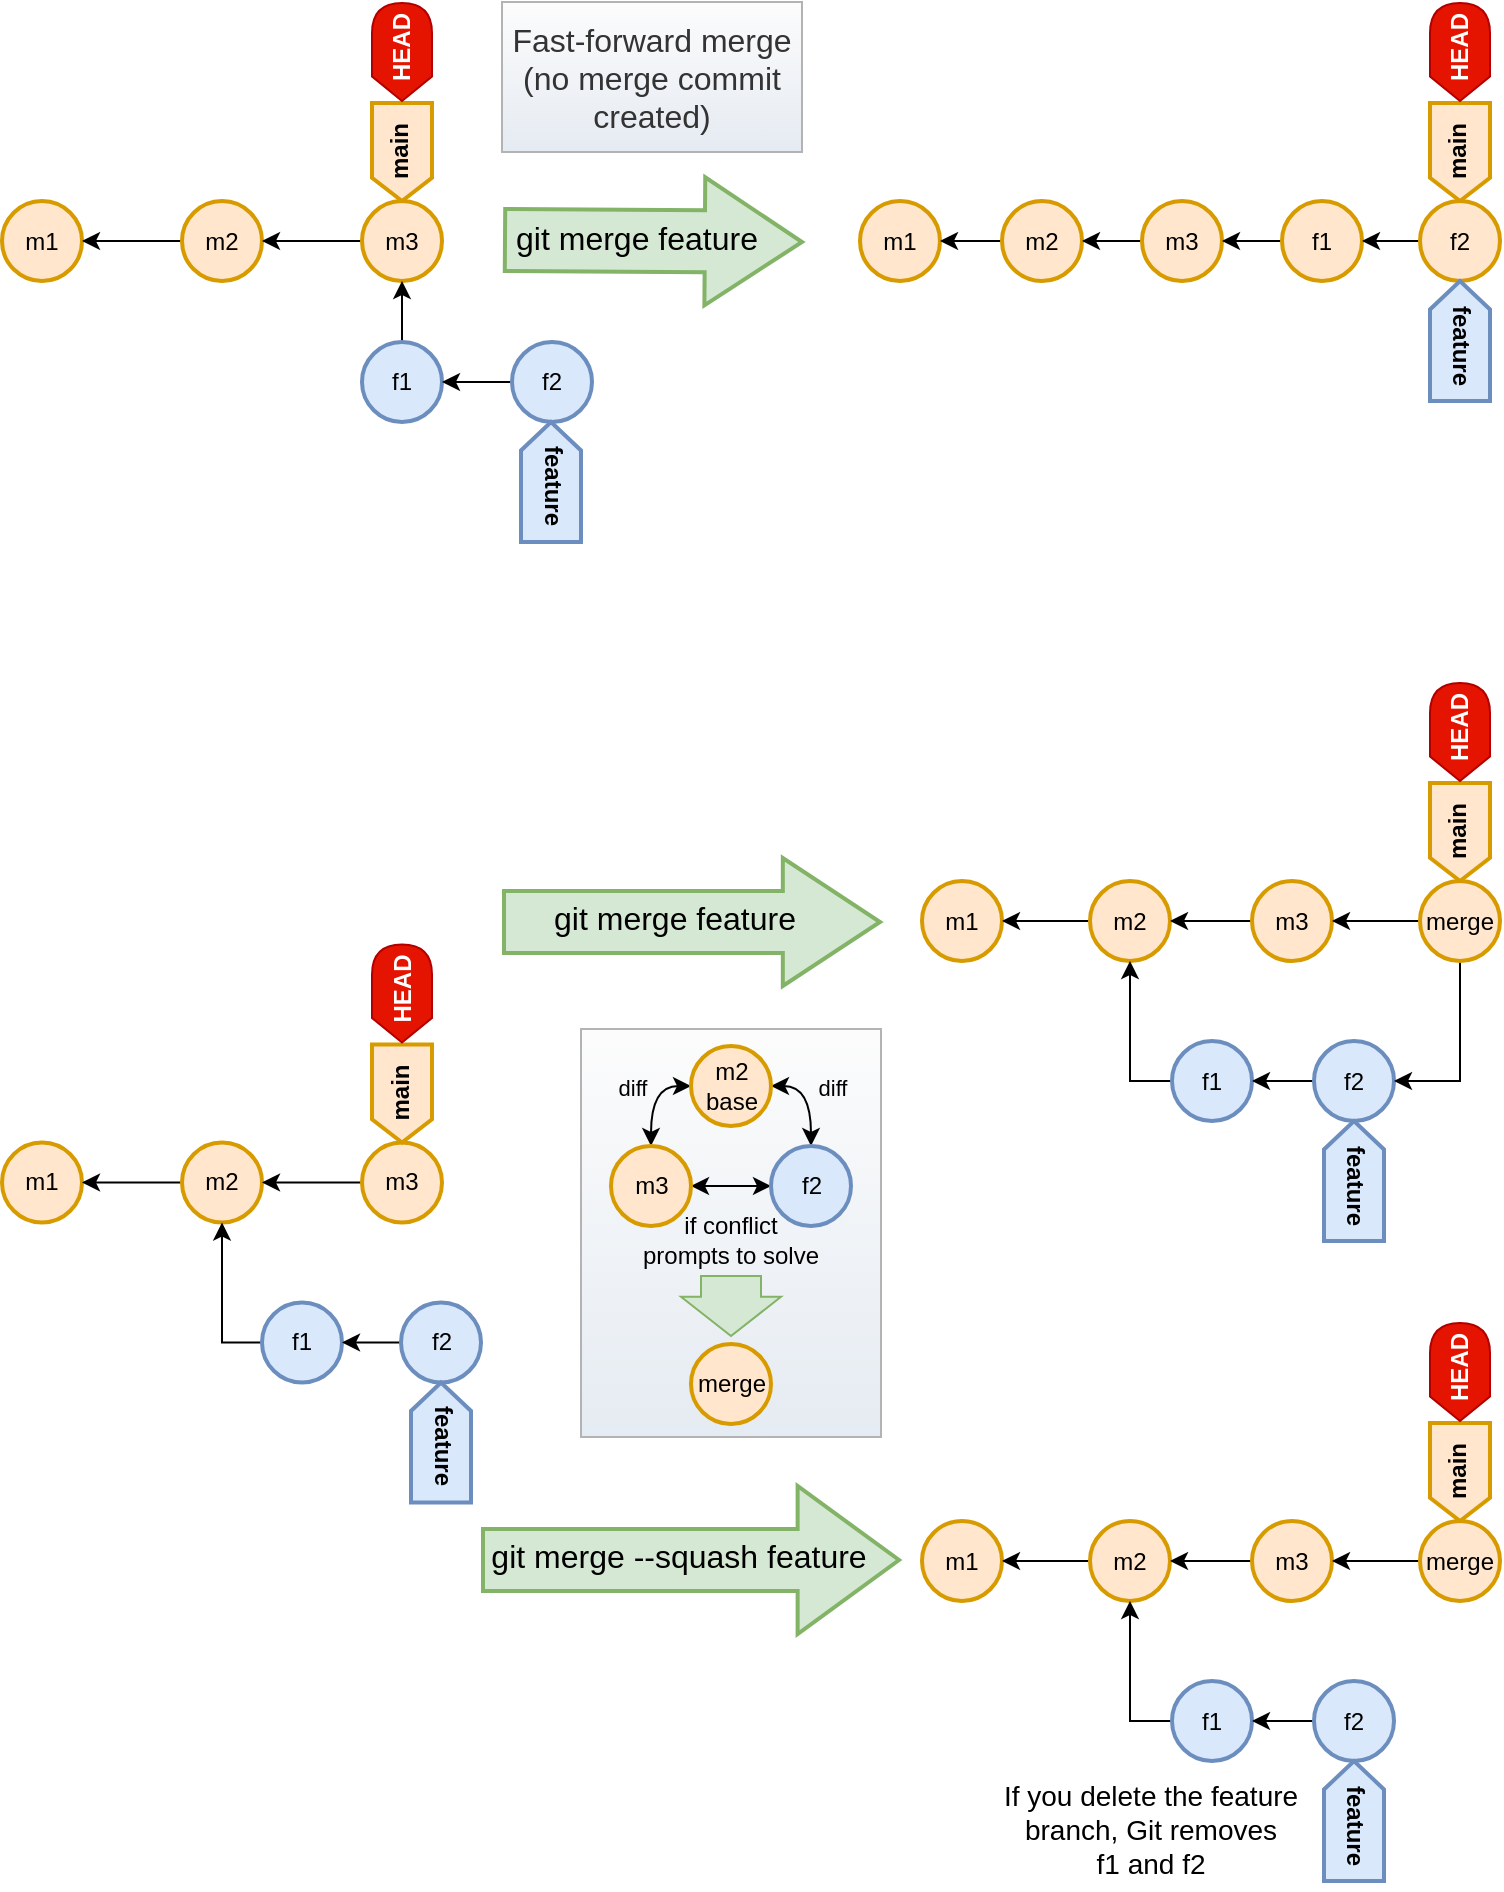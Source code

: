 <mxfile version="24.0.4" type="device">
  <diagram name="Page-1" id="JZyFMT-VHSWi0CG8pwOK">
    <mxGraphModel dx="1050" dy="629" grid="1" gridSize="10" guides="1" tooltips="1" connect="1" arrows="1" fold="1" page="1" pageScale="1" pageWidth="827" pageHeight="1169" math="0" shadow="0">
      <root>
        <mxCell id="0" />
        <mxCell id="1" parent="0" />
        <mxCell id="jMCXAbODcjZnHYOOHZwY-43" value="" style="rounded=0;whiteSpace=wrap;html=1;strokeWidth=1;fillColor=#FCFCFC;fontColor=#333333;strokeColor=#B3B3B3;fillStyle=auto;gradientColor=#E5EBF2;shadow=0;textShadow=0;glass=0;" parent="1" vertex="1">
          <mxGeometry x="329.5" y="613.5" width="150" height="204" as="geometry" />
        </mxCell>
        <mxCell id="yVfWyDV9i-Rg-60zBhBa-1" value="m1" style="ellipse;whiteSpace=wrap;html=1;aspect=fixed;fillColor=#ffe6cc;strokeColor=#d79b00;strokeWidth=2;" parent="1" vertex="1">
          <mxGeometry x="500" y="539.5" width="40" height="40" as="geometry" />
        </mxCell>
        <mxCell id="yVfWyDV9i-Rg-60zBhBa-6" style="edgeStyle=orthogonalEdgeStyle;rounded=0;orthogonalLoop=1;jettySize=auto;html=1;exitX=0;exitY=0.5;exitDx=0;exitDy=0;entryX=1;entryY=0.5;entryDx=0;entryDy=0;" parent="1" source="yVfWyDV9i-Rg-60zBhBa-2" target="yVfWyDV9i-Rg-60zBhBa-1" edge="1">
          <mxGeometry relative="1" as="geometry" />
        </mxCell>
        <mxCell id="yVfWyDV9i-Rg-60zBhBa-2" value="m2" style="ellipse;whiteSpace=wrap;html=1;aspect=fixed;fillColor=#ffe6cc;strokeColor=#d79b00;strokeWidth=2;" parent="1" vertex="1">
          <mxGeometry x="584" y="539.5" width="40" height="40" as="geometry" />
        </mxCell>
        <mxCell id="yVfWyDV9i-Rg-60zBhBa-8" style="edgeStyle=orthogonalEdgeStyle;rounded=0;orthogonalLoop=1;jettySize=auto;html=1;exitX=0;exitY=0.5;exitDx=0;exitDy=0;entryX=1;entryY=0.5;entryDx=0;entryDy=0;" parent="1" source="yVfWyDV9i-Rg-60zBhBa-3" target="yVfWyDV9i-Rg-60zBhBa-2" edge="1">
          <mxGeometry relative="1" as="geometry" />
        </mxCell>
        <mxCell id="yVfWyDV9i-Rg-60zBhBa-3" value="m3" style="ellipse;whiteSpace=wrap;html=1;aspect=fixed;fillColor=#ffe6cc;strokeColor=#d79b00;strokeWidth=2;" parent="1" vertex="1">
          <mxGeometry x="665" y="539.5" width="40" height="40" as="geometry" />
        </mxCell>
        <mxCell id="yVfWyDV9i-Rg-60zBhBa-7" style="edgeStyle=orthogonalEdgeStyle;rounded=0;orthogonalLoop=1;jettySize=auto;html=1;exitX=0;exitY=0.5;exitDx=0;exitDy=0;entryX=0.5;entryY=1;entryDx=0;entryDy=0;" parent="1" source="yVfWyDV9i-Rg-60zBhBa-4" target="yVfWyDV9i-Rg-60zBhBa-2" edge="1">
          <mxGeometry relative="1" as="geometry" />
        </mxCell>
        <mxCell id="yVfWyDV9i-Rg-60zBhBa-4" value="f1" style="ellipse;whiteSpace=wrap;html=1;aspect=fixed;fillColor=#dae8fc;strokeColor=#6c8ebf;strokeWidth=2;" parent="1" vertex="1">
          <mxGeometry x="625" y="619.5" width="40" height="40" as="geometry" />
        </mxCell>
        <mxCell id="yVfWyDV9i-Rg-60zBhBa-9" style="edgeStyle=orthogonalEdgeStyle;rounded=0;orthogonalLoop=1;jettySize=auto;html=1;exitX=0;exitY=0.5;exitDx=0;exitDy=0;entryX=1;entryY=0.5;entryDx=0;entryDy=0;" parent="1" source="yVfWyDV9i-Rg-60zBhBa-5" target="yVfWyDV9i-Rg-60zBhBa-4" edge="1">
          <mxGeometry relative="1" as="geometry" />
        </mxCell>
        <mxCell id="yVfWyDV9i-Rg-60zBhBa-5" value="f2" style="ellipse;whiteSpace=wrap;html=1;aspect=fixed;fillColor=#dae8fc;strokeColor=#6c8ebf;strokeWidth=2;" parent="1" vertex="1">
          <mxGeometry x="696" y="619.5" width="40" height="40" as="geometry" />
        </mxCell>
        <mxCell id="yVfWyDV9i-Rg-60zBhBa-13" style="edgeStyle=orthogonalEdgeStyle;rounded=0;orthogonalLoop=1;jettySize=auto;html=1;exitX=0.5;exitY=1;exitDx=0;exitDy=0;entryX=1;entryY=0.5;entryDx=0;entryDy=0;" parent="1" source="yVfWyDV9i-Rg-60zBhBa-10" target="yVfWyDV9i-Rg-60zBhBa-5" edge="1">
          <mxGeometry relative="1" as="geometry" />
        </mxCell>
        <mxCell id="yVfWyDV9i-Rg-60zBhBa-14" style="edgeStyle=orthogonalEdgeStyle;rounded=0;orthogonalLoop=1;jettySize=auto;html=1;exitX=0;exitY=0.5;exitDx=0;exitDy=0;entryX=1;entryY=0.5;entryDx=0;entryDy=0;" parent="1" source="yVfWyDV9i-Rg-60zBhBa-10" target="yVfWyDV9i-Rg-60zBhBa-3" edge="1">
          <mxGeometry relative="1" as="geometry" />
        </mxCell>
        <mxCell id="yVfWyDV9i-Rg-60zBhBa-10" value="merge" style="ellipse;whiteSpace=wrap;html=1;aspect=fixed;strokeColor=#d79b00;fillColor=#ffe6cc;strokeWidth=2;" parent="1" vertex="1">
          <mxGeometry x="749" y="539.5" width="40" height="40" as="geometry" />
        </mxCell>
        <mxCell id="yVfWyDV9i-Rg-60zBhBa-22" style="edgeStyle=orthogonalEdgeStyle;rounded=0;orthogonalLoop=1;jettySize=auto;html=1;exitX=1;exitY=0.5;exitDx=0;exitDy=0;entryX=0.5;entryY=0;entryDx=0;entryDy=0;curved=1;startArrow=classic;startFill=1;" parent="1" source="yVfWyDV9i-Rg-60zBhBa-16" target="yVfWyDV9i-Rg-60zBhBa-18" edge="1">
          <mxGeometry relative="1" as="geometry" />
        </mxCell>
        <mxCell id="yVfWyDV9i-Rg-60zBhBa-23" value="diff" style="edgeLabel;html=1;align=center;verticalAlign=middle;resizable=0;points=[];labelBackgroundColor=none;" parent="yVfWyDV9i-Rg-60zBhBa-22" vertex="1" connectable="0">
          <mxGeometry x="-0.064" y="-1" relative="1" as="geometry">
            <mxPoint x="11" y="-3" as="offset" />
          </mxGeometry>
        </mxCell>
        <mxCell id="yVfWyDV9i-Rg-60zBhBa-36" style="edgeStyle=orthogonalEdgeStyle;curved=1;rounded=0;orthogonalLoop=1;jettySize=auto;html=1;exitX=0;exitY=0.5;exitDx=0;exitDy=0;entryX=0.5;entryY=0;entryDx=0;entryDy=0;startArrow=classic;startFill=1;" parent="1" source="yVfWyDV9i-Rg-60zBhBa-16" target="yVfWyDV9i-Rg-60zBhBa-17" edge="1">
          <mxGeometry relative="1" as="geometry" />
        </mxCell>
        <mxCell id="yVfWyDV9i-Rg-60zBhBa-38" value="diff" style="edgeLabel;html=1;align=center;verticalAlign=middle;resizable=0;points=[];labelBackgroundColor=none;" parent="yVfWyDV9i-Rg-60zBhBa-36" vertex="1" connectable="0">
          <mxGeometry x="0.216" y="2" relative="1" as="geometry">
            <mxPoint x="-12" y="-10" as="offset" />
          </mxGeometry>
        </mxCell>
        <mxCell id="yVfWyDV9i-Rg-60zBhBa-16" value="m2&lt;div&gt;base&lt;/div&gt;" style="ellipse;whiteSpace=wrap;html=1;aspect=fixed;fillColor=#ffe6cc;strokeColor=#d79b00;strokeWidth=2;" parent="1" vertex="1">
          <mxGeometry x="384.5" y="622" width="40" height="40" as="geometry" />
        </mxCell>
        <mxCell id="yVfWyDV9i-Rg-60zBhBa-40" style="edgeStyle=orthogonalEdgeStyle;curved=1;rounded=0;orthogonalLoop=1;jettySize=auto;html=1;exitX=1;exitY=0.5;exitDx=0;exitDy=0;entryX=0;entryY=0.5;entryDx=0;entryDy=0;startArrow=classic;startFill=1;" parent="1" source="yVfWyDV9i-Rg-60zBhBa-17" target="yVfWyDV9i-Rg-60zBhBa-18" edge="1">
          <mxGeometry relative="1" as="geometry" />
        </mxCell>
        <mxCell id="yVfWyDV9i-Rg-60zBhBa-17" value="m3" style="ellipse;whiteSpace=wrap;html=1;aspect=fixed;fillColor=#ffe6cc;strokeColor=#d79b00;strokeWidth=2;" parent="1" vertex="1">
          <mxGeometry x="344.5" y="672" width="40" height="40" as="geometry" />
        </mxCell>
        <mxCell id="yVfWyDV9i-Rg-60zBhBa-18" value="f2" style="ellipse;whiteSpace=wrap;html=1;aspect=fixed;fillColor=#dae8fc;strokeColor=#6c8ebf;strokeWidth=2;" parent="1" vertex="1">
          <mxGeometry x="424.5" y="672" width="40" height="40" as="geometry" />
        </mxCell>
        <mxCell id="ZeTDhqO3Pv79P5UGSq5c-22" value="m1" style="ellipse;whiteSpace=wrap;html=1;aspect=fixed;fillColor=#ffe6cc;strokeColor=#d79b00;strokeWidth=2;" parent="1" vertex="1">
          <mxGeometry x="40" y="670.25" width="40" height="40" as="geometry" />
        </mxCell>
        <mxCell id="ZeTDhqO3Pv79P5UGSq5c-23" style="edgeStyle=orthogonalEdgeStyle;rounded=0;orthogonalLoop=1;jettySize=auto;html=1;exitX=0;exitY=0.5;exitDx=0;exitDy=0;entryX=1;entryY=0.5;entryDx=0;entryDy=0;" parent="1" source="ZeTDhqO3Pv79P5UGSq5c-24" target="ZeTDhqO3Pv79P5UGSq5c-22" edge="1">
          <mxGeometry relative="1" as="geometry" />
        </mxCell>
        <mxCell id="ZeTDhqO3Pv79P5UGSq5c-24" value="m2" style="ellipse;whiteSpace=wrap;html=1;aspect=fixed;fillColor=#ffe6cc;strokeColor=#d79b00;strokeWidth=2;" parent="1" vertex="1">
          <mxGeometry x="130" y="670.25" width="40" height="40" as="geometry" />
        </mxCell>
        <mxCell id="ZeTDhqO3Pv79P5UGSq5c-25" style="edgeStyle=orthogonalEdgeStyle;rounded=0;orthogonalLoop=1;jettySize=auto;html=1;exitX=0;exitY=0.5;exitDx=0;exitDy=0;entryX=1;entryY=0.5;entryDx=0;entryDy=0;" parent="1" source="ZeTDhqO3Pv79P5UGSq5c-26" target="ZeTDhqO3Pv79P5UGSq5c-24" edge="1">
          <mxGeometry relative="1" as="geometry" />
        </mxCell>
        <mxCell id="ZeTDhqO3Pv79P5UGSq5c-26" value="m3" style="ellipse;whiteSpace=wrap;html=1;aspect=fixed;fillColor=#ffe6cc;strokeColor=#d79b00;strokeWidth=2;" parent="1" vertex="1">
          <mxGeometry x="220" y="670.25" width="40" height="40" as="geometry" />
        </mxCell>
        <mxCell id="ZeTDhqO3Pv79P5UGSq5c-27" style="edgeStyle=orthogonalEdgeStyle;rounded=0;orthogonalLoop=1;jettySize=auto;html=1;exitX=0;exitY=0.5;exitDx=0;exitDy=0;entryX=0.5;entryY=1;entryDx=0;entryDy=0;" parent="1" source="ZeTDhqO3Pv79P5UGSq5c-28" target="ZeTDhqO3Pv79P5UGSq5c-24" edge="1">
          <mxGeometry relative="1" as="geometry" />
        </mxCell>
        <mxCell id="ZeTDhqO3Pv79P5UGSq5c-28" value="f1" style="ellipse;whiteSpace=wrap;html=1;aspect=fixed;fillColor=#dae8fc;strokeColor=#6c8ebf;strokeWidth=2;" parent="1" vertex="1">
          <mxGeometry x="170" y="750.25" width="40" height="40" as="geometry" />
        </mxCell>
        <mxCell id="ZeTDhqO3Pv79P5UGSq5c-29" style="edgeStyle=orthogonalEdgeStyle;rounded=0;orthogonalLoop=1;jettySize=auto;html=1;exitX=0;exitY=0.5;exitDx=0;exitDy=0;entryX=1;entryY=0.5;entryDx=0;entryDy=0;" parent="1" source="ZeTDhqO3Pv79P5UGSq5c-30" target="ZeTDhqO3Pv79P5UGSq5c-28" edge="1">
          <mxGeometry relative="1" as="geometry" />
        </mxCell>
        <mxCell id="ZeTDhqO3Pv79P5UGSq5c-30" value="f2" style="ellipse;whiteSpace=wrap;html=1;aspect=fixed;fillColor=#dae8fc;strokeColor=#6c8ebf;strokeWidth=2;" parent="1" vertex="1">
          <mxGeometry x="239.5" y="750.25" width="40" height="40" as="geometry" />
        </mxCell>
        <mxCell id="ZeTDhqO3Pv79P5UGSq5c-31" value="main" style="shape=offPageConnector;whiteSpace=wrap;html=1;rotation=0;size=0.237;labelPosition=center;verticalLabelPosition=middle;align=center;verticalAlign=middle;textDirection=ltr;horizontal=0;strokeWidth=2;fontStyle=1;fillColor=#ffe6cc;strokeColor=#d79b00;spacingBottom=2;" parent="1" vertex="1">
          <mxGeometry x="225" y="621.25" width="30" height="49" as="geometry" />
        </mxCell>
        <mxCell id="ZeTDhqO3Pv79P5UGSq5c-56" value="merge" style="ellipse;whiteSpace=wrap;html=1;aspect=fixed;fillColor=#ffe6cc;strokeColor=#d79b00;strokeWidth=2;" parent="1" vertex="1">
          <mxGeometry x="384.5" y="771" width="40" height="40" as="geometry" />
        </mxCell>
        <mxCell id="ZeTDhqO3Pv79P5UGSq5c-61" value="" style="html=1;shadow=0;dashed=0;align=center;verticalAlign=middle;shape=mxgraph.arrows2.arrow;dy=0.4;dx=19.6;direction=south;notch=0;fillColor=#d5e8d4;strokeColor=#82b366;" parent="1" vertex="1">
          <mxGeometry x="379.5" y="737" width="50" height="30" as="geometry" />
        </mxCell>
        <mxCell id="3g_OFwCCYuVG5x8YzF48-2" value="HEAD" style="shape=display;whiteSpace=wrap;html=1;fillColor=#e51400;fontColor=#ffffff;strokeColor=#B20000;fontStyle=1;spacingLeft=4;rotation=-90;" parent="1" vertex="1">
          <mxGeometry x="215.5" y="580.75" width="49" height="30" as="geometry" />
        </mxCell>
        <mxCell id="3g_OFwCCYuVG5x8YzF48-3" value="if conflict&lt;div&gt;prompts to solve&lt;/div&gt;" style="text;html=1;align=center;verticalAlign=middle;resizable=0;points=[];autosize=1;strokeColor=none;fillColor=none;" parent="1" vertex="1">
          <mxGeometry x="348.5" y="699" width="110" height="40" as="geometry" />
        </mxCell>
        <mxCell id="jMCXAbODcjZnHYOOHZwY-4" value="" style="shape=flexArrow;endArrow=classic;html=1;rounded=0;endWidth=31;endSize=15.53;width=30;fillColor=#d5e8d4;strokeColor=#82b366;strokeWidth=2;" parent="1" edge="1">
          <mxGeometry width="50" height="50" relative="1" as="geometry">
            <mxPoint x="290" y="560" as="sourcePoint" />
            <mxPoint x="480" y="560" as="targetPoint" />
          </mxGeometry>
        </mxCell>
        <mxCell id="jMCXAbODcjZnHYOOHZwY-7" value="git merge feature" style="edgeLabel;html=1;align=center;verticalAlign=middle;resizable=0;points=[];fontSize=16;labelBackgroundColor=none;" parent="jMCXAbODcjZnHYOOHZwY-4" vertex="1" connectable="0">
          <mxGeometry x="0.522" y="2" relative="1" as="geometry">
            <mxPoint x="-59" as="offset" />
          </mxGeometry>
        </mxCell>
        <mxCell id="jMCXAbODcjZnHYOOHZwY-8" value="main" style="shape=offPageConnector;whiteSpace=wrap;html=1;rotation=0;size=0.237;labelPosition=center;verticalLabelPosition=middle;align=center;verticalAlign=middle;textDirection=ltr;horizontal=0;strokeWidth=2;fontStyle=1;fillColor=#ffe6cc;strokeColor=#d79b00;spacingBottom=2;" parent="1" vertex="1">
          <mxGeometry x="754" y="490.5" width="30" height="49" as="geometry" />
        </mxCell>
        <mxCell id="jMCXAbODcjZnHYOOHZwY-9" value="HEAD" style="shape=display;whiteSpace=wrap;html=1;fillColor=#e51400;fontColor=#ffffff;strokeColor=#B20000;fontStyle=1;spacingLeft=4;rotation=-90;" parent="1" vertex="1">
          <mxGeometry x="744.5" y="450" width="49" height="30" as="geometry" />
        </mxCell>
        <mxCell id="jMCXAbODcjZnHYOOHZwY-11" value="" style="shape=flexArrow;endArrow=classic;html=1;rounded=0;endWidth=41;endSize=16.23;width=30;fillColor=#d5e8d4;strokeColor=#82b366;strokeWidth=2;" parent="1" edge="1">
          <mxGeometry width="50" height="50" relative="1" as="geometry">
            <mxPoint x="279.5" y="879" as="sourcePoint" />
            <mxPoint x="489.5" y="879" as="targetPoint" />
          </mxGeometry>
        </mxCell>
        <mxCell id="jMCXAbODcjZnHYOOHZwY-12" value="git merge --squash feature" style="edgeLabel;html=1;align=center;verticalAlign=middle;resizable=0;points=[];fontSize=16;labelBackgroundColor=none;" parent="jMCXAbODcjZnHYOOHZwY-11" vertex="1" connectable="0">
          <mxGeometry x="0.522" y="2" relative="1" as="geometry">
            <mxPoint x="-62" as="offset" />
          </mxGeometry>
        </mxCell>
        <mxCell id="jMCXAbODcjZnHYOOHZwY-13" value="m1" style="ellipse;whiteSpace=wrap;html=1;aspect=fixed;fillColor=#ffe6cc;strokeColor=#d79b00;strokeWidth=2;" parent="1" vertex="1">
          <mxGeometry x="500" y="859.5" width="40" height="40" as="geometry" />
        </mxCell>
        <mxCell id="jMCXAbODcjZnHYOOHZwY-14" style="edgeStyle=orthogonalEdgeStyle;rounded=0;orthogonalLoop=1;jettySize=auto;html=1;exitX=0;exitY=0.5;exitDx=0;exitDy=0;entryX=1;entryY=0.5;entryDx=0;entryDy=0;" parent="1" source="jMCXAbODcjZnHYOOHZwY-15" target="jMCXAbODcjZnHYOOHZwY-13" edge="1">
          <mxGeometry relative="1" as="geometry" />
        </mxCell>
        <mxCell id="jMCXAbODcjZnHYOOHZwY-15" value="m2" style="ellipse;whiteSpace=wrap;html=1;aspect=fixed;fillColor=#ffe6cc;strokeColor=#d79b00;strokeWidth=2;" parent="1" vertex="1">
          <mxGeometry x="584" y="859.5" width="40" height="40" as="geometry" />
        </mxCell>
        <mxCell id="jMCXAbODcjZnHYOOHZwY-16" style="edgeStyle=orthogonalEdgeStyle;rounded=0;orthogonalLoop=1;jettySize=auto;html=1;exitX=0;exitY=0.5;exitDx=0;exitDy=0;entryX=1;entryY=0.5;entryDx=0;entryDy=0;" parent="1" source="jMCXAbODcjZnHYOOHZwY-17" target="jMCXAbODcjZnHYOOHZwY-15" edge="1">
          <mxGeometry relative="1" as="geometry" />
        </mxCell>
        <mxCell id="jMCXAbODcjZnHYOOHZwY-17" value="m3" style="ellipse;whiteSpace=wrap;html=1;aspect=fixed;fillColor=#ffe6cc;strokeColor=#d79b00;strokeWidth=2;" parent="1" vertex="1">
          <mxGeometry x="665" y="859.5" width="40" height="40" as="geometry" />
        </mxCell>
        <mxCell id="jMCXAbODcjZnHYOOHZwY-18" style="edgeStyle=orthogonalEdgeStyle;rounded=0;orthogonalLoop=1;jettySize=auto;html=1;exitX=0;exitY=0.5;exitDx=0;exitDy=0;entryX=0.5;entryY=1;entryDx=0;entryDy=0;" parent="1" source="jMCXAbODcjZnHYOOHZwY-19" target="jMCXAbODcjZnHYOOHZwY-15" edge="1">
          <mxGeometry relative="1" as="geometry" />
        </mxCell>
        <mxCell id="jMCXAbODcjZnHYOOHZwY-19" value="f1" style="ellipse;whiteSpace=wrap;html=1;aspect=fixed;fillColor=#dae8fc;strokeColor=#6c8ebf;strokeWidth=2;" parent="1" vertex="1">
          <mxGeometry x="625" y="939.5" width="40" height="40" as="geometry" />
        </mxCell>
        <mxCell id="jMCXAbODcjZnHYOOHZwY-20" style="edgeStyle=orthogonalEdgeStyle;rounded=0;orthogonalLoop=1;jettySize=auto;html=1;exitX=0;exitY=0.5;exitDx=0;exitDy=0;entryX=1;entryY=0.5;entryDx=0;entryDy=0;" parent="1" source="jMCXAbODcjZnHYOOHZwY-21" target="jMCXAbODcjZnHYOOHZwY-19" edge="1">
          <mxGeometry relative="1" as="geometry" />
        </mxCell>
        <mxCell id="jMCXAbODcjZnHYOOHZwY-21" value="f2" style="ellipse;whiteSpace=wrap;html=1;aspect=fixed;fillColor=#dae8fc;strokeColor=#6c8ebf;strokeWidth=2;" parent="1" vertex="1">
          <mxGeometry x="696" y="939.5" width="40" height="40" as="geometry" />
        </mxCell>
        <mxCell id="jMCXAbODcjZnHYOOHZwY-23" style="edgeStyle=orthogonalEdgeStyle;rounded=0;orthogonalLoop=1;jettySize=auto;html=1;exitX=0;exitY=0.5;exitDx=0;exitDy=0;entryX=1;entryY=0.5;entryDx=0;entryDy=0;" parent="1" source="jMCXAbODcjZnHYOOHZwY-24" target="jMCXAbODcjZnHYOOHZwY-17" edge="1">
          <mxGeometry relative="1" as="geometry" />
        </mxCell>
        <mxCell id="jMCXAbODcjZnHYOOHZwY-24" value="merge" style="ellipse;whiteSpace=wrap;html=1;aspect=fixed;strokeColor=#d79b00;fillColor=#ffe6cc;strokeWidth=2;" parent="1" vertex="1">
          <mxGeometry x="749" y="859.5" width="40" height="40" as="geometry" />
        </mxCell>
        <mxCell id="jMCXAbODcjZnHYOOHZwY-40" value="main" style="shape=offPageConnector;whiteSpace=wrap;html=1;rotation=0;size=0.237;labelPosition=center;verticalLabelPosition=middle;align=center;verticalAlign=middle;textDirection=ltr;horizontal=0;strokeWidth=2;fontStyle=1;fillColor=#ffe6cc;strokeColor=#d79b00;spacingBottom=2;" parent="1" vertex="1">
          <mxGeometry x="754" y="810.5" width="30" height="49" as="geometry" />
        </mxCell>
        <mxCell id="jMCXAbODcjZnHYOOHZwY-41" value="HEAD" style="shape=display;whiteSpace=wrap;html=1;fillColor=#e51400;fontColor=#ffffff;strokeColor=#B20000;fontStyle=1;spacingLeft=4;rotation=-90;" parent="1" vertex="1">
          <mxGeometry x="744.5" y="770" width="49" height="30" as="geometry" />
        </mxCell>
        <mxCell id="jMCXAbODcjZnHYOOHZwY-44" value="m1" style="ellipse;whiteSpace=wrap;html=1;aspect=fixed;fillColor=#ffe6cc;strokeColor=#d79b00;strokeWidth=2;" parent="1" vertex="1">
          <mxGeometry x="40" y="199.5" width="40" height="40" as="geometry" />
        </mxCell>
        <mxCell id="jMCXAbODcjZnHYOOHZwY-45" style="edgeStyle=orthogonalEdgeStyle;rounded=0;orthogonalLoop=1;jettySize=auto;html=1;exitX=0;exitY=0.5;exitDx=0;exitDy=0;entryX=1;entryY=0.5;entryDx=0;entryDy=0;" parent="1" source="jMCXAbODcjZnHYOOHZwY-46" target="jMCXAbODcjZnHYOOHZwY-44" edge="1">
          <mxGeometry relative="1" as="geometry" />
        </mxCell>
        <mxCell id="jMCXAbODcjZnHYOOHZwY-46" value="m2" style="ellipse;whiteSpace=wrap;html=1;aspect=fixed;fillColor=#ffe6cc;strokeColor=#d79b00;strokeWidth=2;" parent="1" vertex="1">
          <mxGeometry x="130" y="199.5" width="40" height="40" as="geometry" />
        </mxCell>
        <mxCell id="jMCXAbODcjZnHYOOHZwY-47" style="edgeStyle=orthogonalEdgeStyle;rounded=0;orthogonalLoop=1;jettySize=auto;html=1;exitX=0;exitY=0.5;exitDx=0;exitDy=0;entryX=1;entryY=0.5;entryDx=0;entryDy=0;" parent="1" source="jMCXAbODcjZnHYOOHZwY-48" target="jMCXAbODcjZnHYOOHZwY-46" edge="1">
          <mxGeometry relative="1" as="geometry" />
        </mxCell>
        <mxCell id="jMCXAbODcjZnHYOOHZwY-48" value="m3" style="ellipse;whiteSpace=wrap;html=1;aspect=fixed;fillColor=#ffe6cc;strokeColor=#d79b00;strokeWidth=2;" parent="1" vertex="1">
          <mxGeometry x="220" y="199.5" width="40" height="40" as="geometry" />
        </mxCell>
        <mxCell id="jMCXAbODcjZnHYOOHZwY-59" style="edgeStyle=orthogonalEdgeStyle;rounded=0;orthogonalLoop=1;jettySize=auto;html=1;exitX=0.5;exitY=0;exitDx=0;exitDy=0;entryX=0.5;entryY=1;entryDx=0;entryDy=0;" parent="1" source="jMCXAbODcjZnHYOOHZwY-50" target="jMCXAbODcjZnHYOOHZwY-48" edge="1">
          <mxGeometry relative="1" as="geometry" />
        </mxCell>
        <mxCell id="jMCXAbODcjZnHYOOHZwY-50" value="f1" style="ellipse;whiteSpace=wrap;html=1;aspect=fixed;fillColor=#dae8fc;strokeColor=#6c8ebf;strokeWidth=2;" parent="1" vertex="1">
          <mxGeometry x="220" y="270" width="40" height="40" as="geometry" />
        </mxCell>
        <mxCell id="jMCXAbODcjZnHYOOHZwY-51" style="edgeStyle=orthogonalEdgeStyle;rounded=0;orthogonalLoop=1;jettySize=auto;html=1;exitX=0;exitY=0.5;exitDx=0;exitDy=0;entryX=1;entryY=0.5;entryDx=0;entryDy=0;" parent="1" source="jMCXAbODcjZnHYOOHZwY-52" target="jMCXAbODcjZnHYOOHZwY-50" edge="1">
          <mxGeometry relative="1" as="geometry" />
        </mxCell>
        <mxCell id="jMCXAbODcjZnHYOOHZwY-52" value="f2" style="ellipse;whiteSpace=wrap;html=1;aspect=fixed;fillColor=#dae8fc;strokeColor=#6c8ebf;strokeWidth=2;" parent="1" vertex="1">
          <mxGeometry x="295" y="270" width="40" height="40" as="geometry" />
        </mxCell>
        <mxCell id="jMCXAbODcjZnHYOOHZwY-53" value="main" style="shape=offPageConnector;whiteSpace=wrap;html=1;rotation=0;size=0.237;labelPosition=center;verticalLabelPosition=middle;align=center;verticalAlign=middle;textDirection=ltr;horizontal=0;strokeWidth=2;fontStyle=1;fillColor=#ffe6cc;strokeColor=#d79b00;spacingBottom=2;" parent="1" vertex="1">
          <mxGeometry x="225" y="150.5" width="30" height="49" as="geometry" />
        </mxCell>
        <mxCell id="jMCXAbODcjZnHYOOHZwY-54" value="HEAD" style="shape=display;whiteSpace=wrap;html=1;fillColor=#e51400;fontColor=#ffffff;strokeColor=#B20000;fontStyle=1;spacingLeft=4;rotation=-90;" parent="1" vertex="1">
          <mxGeometry x="215.5" y="110" width="49" height="30" as="geometry" />
        </mxCell>
        <mxCell id="jMCXAbODcjZnHYOOHZwY-56" value="" style="shape=flexArrow;endArrow=classic;html=1;rounded=0;endWidth=31;endSize=15.53;width=30;fillColor=#d5e8d4;strokeColor=#82b366;strokeWidth=2;" parent="1" edge="1">
          <mxGeometry width="50" height="50" relative="1" as="geometry">
            <mxPoint x="290.5" y="219" as="sourcePoint" />
            <mxPoint x="441" y="220" as="targetPoint" />
          </mxGeometry>
        </mxCell>
        <mxCell id="jMCXAbODcjZnHYOOHZwY-57" value="git merge feature" style="edgeLabel;html=1;align=center;verticalAlign=middle;resizable=0;points=[];fontSize=16;labelBackgroundColor=none;" parent="jMCXAbODcjZnHYOOHZwY-56" vertex="1" connectable="0">
          <mxGeometry x="0.522" y="2" relative="1" as="geometry">
            <mxPoint x="-48" as="offset" />
          </mxGeometry>
        </mxCell>
        <mxCell id="jMCXAbODcjZnHYOOHZwY-60" value="m1" style="ellipse;whiteSpace=wrap;html=1;aspect=fixed;fillColor=#ffe6cc;strokeColor=#d79b00;strokeWidth=2;" parent="1" vertex="1">
          <mxGeometry x="469" y="199.5" width="40" height="40" as="geometry" />
        </mxCell>
        <mxCell id="jMCXAbODcjZnHYOOHZwY-61" style="edgeStyle=orthogonalEdgeStyle;rounded=0;orthogonalLoop=1;jettySize=auto;html=1;exitX=0;exitY=0.5;exitDx=0;exitDy=0;entryX=1;entryY=0.5;entryDx=0;entryDy=0;" parent="1" source="jMCXAbODcjZnHYOOHZwY-62" target="jMCXAbODcjZnHYOOHZwY-60" edge="1">
          <mxGeometry relative="1" as="geometry" />
        </mxCell>
        <mxCell id="jMCXAbODcjZnHYOOHZwY-62" value="m2" style="ellipse;whiteSpace=wrap;html=1;aspect=fixed;fillColor=#ffe6cc;strokeColor=#d79b00;strokeWidth=2;" parent="1" vertex="1">
          <mxGeometry x="540" y="199.5" width="40" height="40" as="geometry" />
        </mxCell>
        <mxCell id="jMCXAbODcjZnHYOOHZwY-63" style="edgeStyle=orthogonalEdgeStyle;rounded=0;orthogonalLoop=1;jettySize=auto;html=1;exitX=0;exitY=0.5;exitDx=0;exitDy=0;entryX=1;entryY=0.5;entryDx=0;entryDy=0;" parent="1" source="jMCXAbODcjZnHYOOHZwY-64" target="jMCXAbODcjZnHYOOHZwY-62" edge="1">
          <mxGeometry relative="1" as="geometry" />
        </mxCell>
        <mxCell id="jMCXAbODcjZnHYOOHZwY-64" value="m3" style="ellipse;whiteSpace=wrap;html=1;aspect=fixed;fillColor=#ffe6cc;strokeColor=#d79b00;strokeWidth=2;" parent="1" vertex="1">
          <mxGeometry x="610" y="199.5" width="40" height="40" as="geometry" />
        </mxCell>
        <mxCell id="jMCXAbODcjZnHYOOHZwY-74" style="edgeStyle=orthogonalEdgeStyle;rounded=0;orthogonalLoop=1;jettySize=auto;html=1;exitX=0;exitY=0.5;exitDx=0;exitDy=0;entryX=1;entryY=0.5;entryDx=0;entryDy=0;" parent="1" source="jMCXAbODcjZnHYOOHZwY-66" target="jMCXAbODcjZnHYOOHZwY-64" edge="1">
          <mxGeometry relative="1" as="geometry" />
        </mxCell>
        <mxCell id="jMCXAbODcjZnHYOOHZwY-66" value="f1" style="ellipse;whiteSpace=wrap;html=1;aspect=fixed;fillColor=#ffe6cc;strokeColor=#d79b00;strokeWidth=2;" parent="1" vertex="1">
          <mxGeometry x="680" y="199.5" width="40" height="40" as="geometry" />
        </mxCell>
        <mxCell id="jMCXAbODcjZnHYOOHZwY-75" style="edgeStyle=orthogonalEdgeStyle;rounded=0;orthogonalLoop=1;jettySize=auto;html=1;exitX=0;exitY=0.5;exitDx=0;exitDy=0;entryX=1;entryY=0.5;entryDx=0;entryDy=0;" parent="1" source="jMCXAbODcjZnHYOOHZwY-68" target="jMCXAbODcjZnHYOOHZwY-66" edge="1">
          <mxGeometry relative="1" as="geometry" />
        </mxCell>
        <mxCell id="jMCXAbODcjZnHYOOHZwY-68" value="f2" style="ellipse;whiteSpace=wrap;html=1;aspect=fixed;fillColor=#ffe6cc;strokeColor=#d79b00;strokeWidth=2;" parent="1" vertex="1">
          <mxGeometry x="749" y="199.5" width="40" height="40" as="geometry" />
        </mxCell>
        <mxCell id="jMCXAbODcjZnHYOOHZwY-69" value="main" style="shape=offPageConnector;whiteSpace=wrap;html=1;rotation=0;size=0.237;labelPosition=center;verticalLabelPosition=middle;align=center;verticalAlign=middle;textDirection=ltr;horizontal=0;strokeWidth=2;fontStyle=1;fillColor=#ffe6cc;strokeColor=#d79b00;spacingBottom=2;" parent="1" vertex="1">
          <mxGeometry x="754" y="150.5" width="30" height="49" as="geometry" />
        </mxCell>
        <mxCell id="jMCXAbODcjZnHYOOHZwY-70" value="HEAD" style="shape=display;whiteSpace=wrap;html=1;fillColor=#e51400;fontColor=#ffffff;strokeColor=#B20000;fontStyle=1;spacingLeft=4;rotation=-90;" parent="1" vertex="1">
          <mxGeometry x="744.5" y="110" width="49" height="30" as="geometry" />
        </mxCell>
        <mxCell id="1QGm17roGQom9RxWN4Ta-1" value="&lt;font style=&quot;font-size: 16px;&quot;&gt;Fast-forward merge&lt;/font&gt;&lt;div style=&quot;font-size: 16px;&quot;&gt;&lt;font style=&quot;font-size: 16px;&quot;&gt;(no merge commit&lt;/font&gt;&lt;/div&gt;&lt;div style=&quot;font-size: 16px;&quot;&gt;&lt;font style=&quot;font-size: 16px;&quot;&gt;created)&lt;/font&gt;&lt;/div&gt;" style="rounded=0;whiteSpace=wrap;html=1;strokeWidth=1;fillColor=#FCFCFC;fontColor=#333333;strokeColor=#B3B3B3;fillStyle=auto;gradientColor=#E5EBF2;shadow=0;textShadow=0;glass=0;" parent="1" vertex="1">
          <mxGeometry x="290" y="100" width="150" height="75" as="geometry" />
        </mxCell>
        <mxCell id="1QGm17roGQom9RxWN4Ta-4" value="feature" style="shape=offPageConnector;whiteSpace=wrap;html=1;rotation=0;textDirection=vertical-lr;size=0.237;spacingLeft=0;spacingTop=4;spacingBottom=0;strokeWidth=2;fontStyle=1;fillColor=#dae8fc;strokeColor=#6c8ebf;flipH=0;flipV=1;spacing=2;" parent="1" vertex="1">
          <mxGeometry x="299.5" y="310" width="30" height="60" as="geometry" />
        </mxCell>
        <mxCell id="1QGm17roGQom9RxWN4Ta-5" value="feature" style="shape=offPageConnector;whiteSpace=wrap;html=1;rotation=0;textDirection=vertical-lr;size=0.237;spacingLeft=0;spacingTop=4;spacingBottom=0;strokeWidth=2;fontStyle=1;fillColor=#dae8fc;strokeColor=#6c8ebf;flipH=0;flipV=1;spacing=2;" parent="1" vertex="1">
          <mxGeometry x="754" y="239.5" width="30" height="60" as="geometry" />
        </mxCell>
        <mxCell id="1QGm17roGQom9RxWN4Ta-6" value="feature" style="shape=offPageConnector;whiteSpace=wrap;html=1;rotation=0;textDirection=vertical-lr;size=0.237;spacingLeft=0;spacingTop=4;spacingBottom=0;strokeWidth=2;fontStyle=1;fillColor=#dae8fc;strokeColor=#6c8ebf;flipH=0;flipV=1;spacing=2;" parent="1" vertex="1">
          <mxGeometry x="244.5" y="790.25" width="30" height="60" as="geometry" />
        </mxCell>
        <mxCell id="1QGm17roGQom9RxWN4Ta-7" value="feature" style="shape=offPageConnector;whiteSpace=wrap;html=1;rotation=0;textDirection=vertical-lr;size=0.237;spacingLeft=0;spacingTop=4;spacingBottom=0;strokeWidth=2;fontStyle=1;fillColor=#dae8fc;strokeColor=#6c8ebf;flipH=0;flipV=1;spacing=2;" parent="1" vertex="1">
          <mxGeometry x="701" y="659.5" width="30" height="60" as="geometry" />
        </mxCell>
        <mxCell id="1QGm17roGQom9RxWN4Ta-9" value="feature" style="shape=offPageConnector;whiteSpace=wrap;html=1;rotation=0;textDirection=vertical-lr;size=0.237;spacingLeft=0;spacingTop=4;spacingBottom=0;strokeWidth=2;fontStyle=1;fillColor=#dae8fc;strokeColor=#6c8ebf;flipH=0;flipV=1;spacing=2;" parent="1" vertex="1">
          <mxGeometry x="701" y="979.5" width="30" height="60" as="geometry" />
        </mxCell>
        <mxCell id="1QGm17roGQom9RxWN4Ta-10" value="If you delete the feature&lt;div&gt;branch,&amp;nbsp;&lt;span style=&quot;background-color: initial;&quot;&gt;Git removes&lt;/span&gt;&lt;/div&gt;&lt;div&gt;&lt;span style=&quot;background-color: initial;&quot;&gt;f1 and f2&lt;/span&gt;&lt;/div&gt;" style="text;html=1;align=center;verticalAlign=middle;resizable=0;points=[];autosize=1;strokeColor=none;fillColor=none;fontSize=14;" parent="1" vertex="1">
          <mxGeometry x="529" y="984" width="170" height="60" as="geometry" />
        </mxCell>
      </root>
    </mxGraphModel>
  </diagram>
</mxfile>
